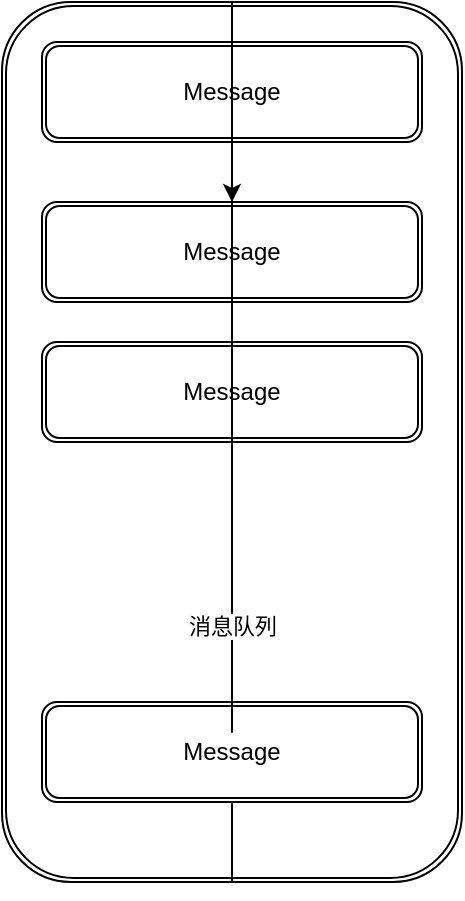 <mxfile>
    <diagram id="kTpNdLmgDOGeZnS7yJBI" name="第 1 页">
        <mxGraphModel dx="692" dy="631" grid="1" gridSize="10" guides="1" tooltips="1" connect="1" arrows="1" fold="1" page="1" pageScale="1" pageWidth="827" pageHeight="1169" math="0" shadow="0">
            <root>
                <mxCell id="0"/>
                <mxCell id="1" parent="0"/>
                <mxCell id="2" value="" style="shape=ext;double=1;rounded=1;whiteSpace=wrap;html=1;" vertex="1" parent="1">
                    <mxGeometry x="40" y="90" width="230" height="440" as="geometry"/>
                </mxCell>
                <mxCell id="7" style="edgeStyle=none;html=1;" edge="1" parent="1" source="4" target="5">
                    <mxGeometry relative="1" as="geometry"/>
                </mxCell>
                <mxCell id="4" value="Message" style="shape=ext;double=1;rounded=1;whiteSpace=wrap;html=1;" vertex="1" parent="1">
                    <mxGeometry x="60" y="110" width="190" height="50" as="geometry"/>
                </mxCell>
                <mxCell id="5" value="Message" style="shape=ext;double=1;rounded=1;whiteSpace=wrap;html=1;" vertex="1" parent="1">
                    <mxGeometry x="60" y="190" width="190" height="50" as="geometry"/>
                </mxCell>
                <mxCell id="17" style="edgeStyle=none;html=1;entryX=0.5;entryY=0;entryDx=0;entryDy=0;startArrow=none;" edge="1" parent="1" source="2" target="9">
                    <mxGeometry relative="1" as="geometry"/>
                </mxCell>
                <mxCell id="6" value="Message" style="shape=ext;double=1;rounded=1;whiteSpace=wrap;html=1;" vertex="1" parent="1">
                    <mxGeometry x="60" y="260" width="190" height="50" as="geometry"/>
                </mxCell>
                <mxCell id="9" value="Message" style="shape=ext;double=1;rounded=1;whiteSpace=wrap;html=1;" vertex="1" parent="1">
                    <mxGeometry x="60" y="440" width="190" height="50" as="geometry"/>
                </mxCell>
                <mxCell id="23" value="" style="edgeStyle=none;html=1;entryX=0.5;entryY=0;entryDx=0;entryDy=0;endArrow=none;" edge="1" parent="1" source="6" target="2">
                    <mxGeometry relative="1" as="geometry">
                        <mxPoint x="155" y="310" as="sourcePoint"/>
                        <mxPoint x="155" y="440" as="targetPoint"/>
                        <Array as="points">
                            <mxPoint x="155" y="460"/>
                        </Array>
                    </mxGeometry>
                </mxCell>
                <mxCell id="24" value="消息队列" style="edgeLabel;html=1;align=center;verticalAlign=middle;resizable=0;points=[];" vertex="1" connectable="0" parent="23">
                    <mxGeometry x="-0.2" relative="1" as="geometry">
                        <mxPoint as="offset"/>
                    </mxGeometry>
                </mxCell>
            </root>
        </mxGraphModel>
    </diagram>
</mxfile>